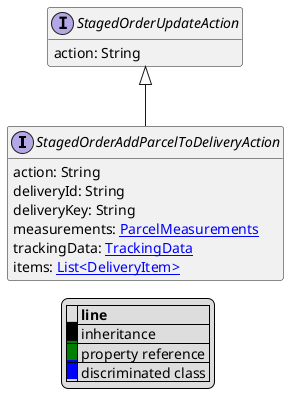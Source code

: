 @startuml

hide empty fields
hide empty methods
legend
|= |= line |
|<back:black>   </back>| inheritance |
|<back:green>   </back>| property reference |
|<back:blue>   </back>| discriminated class |
endlegend
interface StagedOrderAddParcelToDeliveryAction [[StagedOrderAddParcelToDeliveryAction.svg]] extends StagedOrderUpdateAction {
    action: String
    deliveryId: String
    deliveryKey: String
    measurements: [[ParcelMeasurements.svg ParcelMeasurements]]
    trackingData: [[TrackingData.svg TrackingData]]
    items: [[DeliveryItem.svg List<DeliveryItem>]]
}
interface StagedOrderUpdateAction [[StagedOrderUpdateAction.svg]]  {
    action: String
}





@enduml

